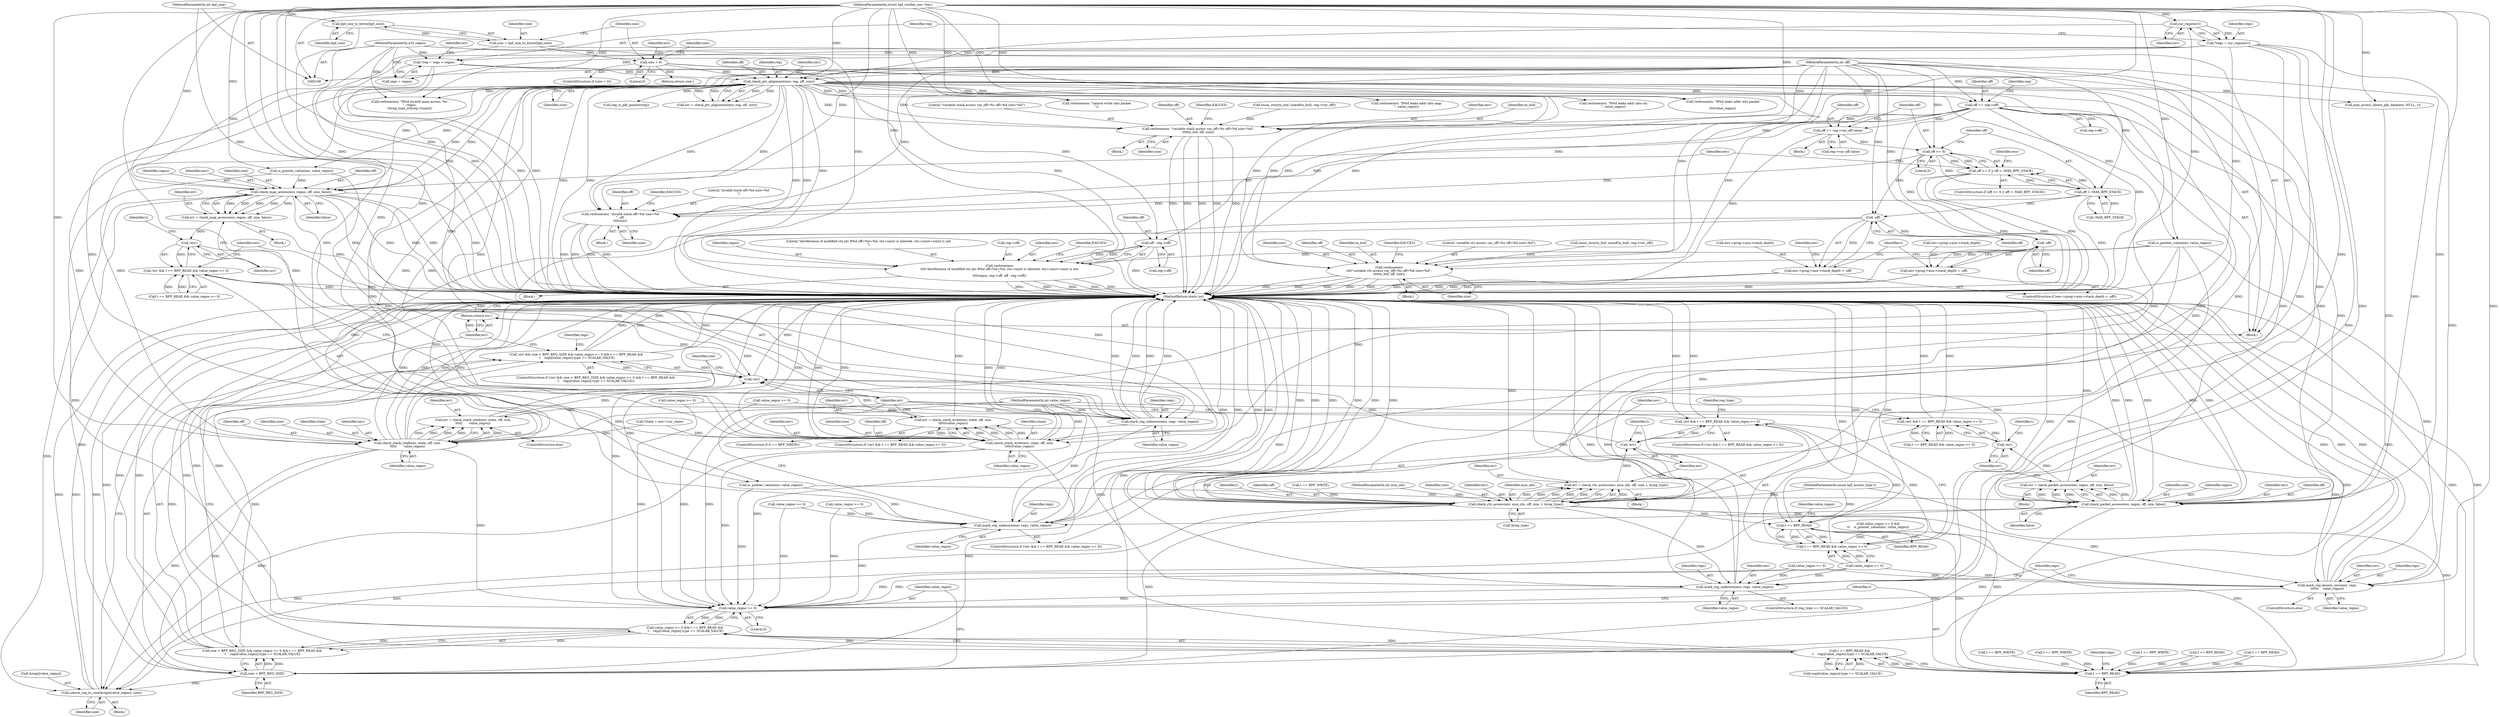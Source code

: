 digraph "0_linux_0c17d1d2c61936401f4702e1846e2c19b200f958_1@pointer" {
"1000158" [label="(Call,off += reg->off)"];
"1000149" [label="(Call,check_ptr_alignment(env, reg, off, size))"];
"1000124" [label="(Call,cur_regs(env))"];
"1000107" [label="(MethodParameterIn,struct bpf_verifier_env *env)"];
"1000127" [label="(Call,*reg = regs + regno)"];
"1000122" [label="(Call,*regs = cur_regs(env))"];
"1000109" [label="(MethodParameterIn,u32 regno)"];
"1000110" [label="(MethodParameterIn,int off)"];
"1000142" [label="(Call,size < 0)"];
"1000137" [label="(Call,size = bpf_size_to_bytes(bpf_size))"];
"1000139" [label="(Call,bpf_size_to_bytes(bpf_size))"];
"1000111" [label="(MethodParameterIn,int bpf_size)"];
"1000192" [label="(Call,check_map_access(env, regno, off, size, false))"];
"1000190" [label="(Call,err = check_map_access(env, regno, off, size, false))"];
"1000200" [label="(Call,!err)"];
"1000199" [label="(Call,!err && t == BPF_READ && value_regno >= 0)"];
"1000538" [label="(Call,!err)"];
"1000537" [label="(Call,!err && size < BPF_REG_SIZE && value_regno >= 0 && t == BPF_READ &&\n \t    regs[value_regno].type == SCALAR_VALUE)"];
"1000566" [label="(Return,return err;)"];
"1000209" [label="(Call,mark_reg_unknown(env, regs, value_regno))"];
"1000545" [label="(Call,value_regno >= 0)"];
"1000544" [label="(Call,value_regno >= 0 && t == BPF_READ &&\n \t    regs[value_regno].type == SCALAR_VALUE)"];
"1000540" [label="(Call,size < BPF_REG_SIZE && value_regno >= 0 && t == BPF_READ &&\n \t    regs[value_regno].type == SCALAR_VALUE)"];
"1000541" [label="(Call,size < BPF_REG_SIZE)"];
"1000560" [label="(Call,coerce_reg_to_size(&regs[value_regno], size))"];
"1000257" [label="(Call,off - reg->off)"];
"1000250" [label="(Call,verbose(env,\n\t\t\t\t\"dereference of modified ctx ptr R%d off=%d+%d, ctx+const is allowed, ctx+const+const is not\n\",\n\t\t\t\tregno, reg->off, off - reg->off))"];
"1000286" [label="(Call,verbose(env,\n\t\t\t\t\"variable ctx access var_off=%s off=%d size=%d\",\n\t\t\t\ttn_buf, off, size))"];
"1000297" [label="(Call,check_ctx_access(env, insn_idx, off, size, t, &reg_type))"];
"1000295" [label="(Call,err = check_ctx_access(env, insn_idx, off, size, t, &reg_type))"];
"1000307" [label="(Call,!err)"];
"1000306" [label="(Call,!err && t == BPF_READ && value_regno >= 0)"];
"1000310" [label="(Call,t == BPF_READ)"];
"1000309" [label="(Call,t == BPF_READ && value_regno >= 0)"];
"1000549" [label="(Call,t == BPF_READ)"];
"1000548" [label="(Call,t == BPF_READ &&\n \t    regs[value_regno].type == SCALAR_VALUE)"];
"1000321" [label="(Call,mark_reg_unknown(env, regs, value_regno))"];
"1000326" [label="(Call,mark_reg_known_zero(env, regs,\n\t\t\t\t\t\t    value_regno))"];
"1000381" [label="(Call,verbose(env, \"variable stack access var_off=%s off=%d size=%d\",\n\t\t\t\ttn_buf, off, size))"];
"1000390" [label="(Call,off += reg->var_off.value)"];
"1000399" [label="(Call,off >= 0)"];
"1000398" [label="(Call,off >= 0 || off < -MAX_BPF_STACK)"];
"1000402" [label="(Call,off < -MAX_BPF_STACK)"];
"1000407" [label="(Call,verbose(env, \"invalid stack off=%d size=%d\n\", off,\n\t\t\t\tsize))"];
"1000424" [label="(Call,-off)"];
"1000416" [label="(Call,env->prog->aux->stack_depth < -off)"];
"1000434" [label="(Call,-off)"];
"1000426" [label="(Call,env->prog->aux->stack_depth = -off)"];
"1000442" [label="(Call,check_stack_write(env, state, off, size,\n\t\t\t\t\t\tvalue_regno))"];
"1000440" [label="(Call,err = check_stack_write(env, state, off, size,\n\t\t\t\t\t\tvalue_regno))"];
"1000451" [label="(Call,check_stack_read(env, state, off, size,\n\t\t\t\t\t       value_regno))"];
"1000449" [label="(Call,err = check_stack_read(env, state, off, size,\n\t\t\t\t\t       value_regno))"];
"1000501" [label="(Call,check_packet_access(env, regno, off, size, false))"];
"1000499" [label="(Call,err = check_packet_access(env, regno, off, size, false))"];
"1000509" [label="(Call,!err)"];
"1000508" [label="(Call,!err && t == BPF_READ && value_regno >= 0)"];
"1000518" [label="(Call,mark_reg_unknown(env, regs, value_regno))"];
"1000538" [label="(Call,!err)"];
"1000321" [label="(Call,mark_reg_unknown(env, regs, value_regno))"];
"1000473" [label="(Call,verbose(env, \"cannot write into packet\n\"))"];
"1000549" [label="(Call,t == BPF_READ)"];
"1000410" [label="(Identifier,off)"];
"1000312" [label="(Identifier,BPF_READ)"];
"1000461" [label="(Block,)"];
"1000116" [label="(Call,*state = env->cur_state)"];
"1000192" [label="(Call,check_map_access(env, regno, off, size, false))"];
"1000303" [label="(Call,&reg_type)"];
"1000544" [label="(Call,value_regno >= 0 && t == BPF_READ &&\n \t    regs[value_regno].type == SCALAR_VALUE)"];
"1000183" [label="(Call,verbose(env, \"R%d leaks addr into map\n\", value_regno))"];
"1000381" [label="(Call,verbose(env, \"variable stack access var_off=%s off=%d size=%d\",\n\t\t\t\ttn_buf, off, size))"];
"1000425" [label="(Identifier,off)"];
"1000454" [label="(Identifier,off)"];
"1000199" [label="(Call,!err && t == BPF_READ && value_regno >= 0)"];
"1000291" [label="(Identifier,size)"];
"1000310" [label="(Call,t == BPF_READ)"];
"1000125" [label="(Identifier,env)"];
"1000109" [label="(MethodParameterIn,u32 regno)"];
"1000194" [label="(Identifier,regno)"];
"1000561" [label="(Call,&regs[value_regno])"];
"1000481" [label="(Call,t == BPF_WRITE)"];
"1000443" [label="(Identifier,env)"];
"1000446" [label="(Identifier,size)"];
"1000445" [label="(Identifier,off)"];
"1000519" [label="(Identifier,env)"];
"1000426" [label="(Call,env->prog->aux->stack_depth = -off)"];
"1000257" [label="(Call,off - reg->off)"];
"1000302" [label="(Identifier,t)"];
"1000327" [label="(Identifier,env)"];
"1000537" [label="(Call,!err && size < BPF_REG_SIZE && value_regno >= 0 && t == BPF_READ &&\n \t    regs[value_regno].type == SCALAR_VALUE)"];
"1000110" [label="(MethodParameterIn,int off)"];
"1000231" [label="(Call,value_regno >= 0)"];
"1000506" [label="(Identifier,false)"];
"1000542" [label="(Identifier,size)"];
"1000300" [label="(Identifier,off)"];
"1000520" [label="(Identifier,regs)"];
"1000309" [label="(Call,t == BPF_READ && value_regno >= 0)"];
"1000166" [label="(Identifier,reg)"];
"1000202" [label="(Call,t == BPF_READ && value_regno >= 0)"];
"1000440" [label="(Call,err = check_stack_write(env, state, off, size,\n\t\t\t\t\t\tvalue_regno))"];
"1000140" [label="(Identifier,bpf_size)"];
"1000128" [label="(Identifier,reg)"];
"1000328" [label="(Identifier,regs)"];
"1000513" [label="(Identifier,t)"];
"1000227" [label="(Call,t == BPF_WRITE)"];
"1000539" [label="(Identifier,err)"];
"1000287" [label="(Identifier,env)"];
"1000560" [label="(Call,coerce_reg_to_size(&regs[value_regno], size))"];
"1000290" [label="(Identifier,off)"];
"1000311" [label="(Identifier,t)"];
"1000172" [label="(Call,t == BPF_WRITE)"];
"1000211" [label="(Identifier,regs)"];
"1000435" [label="(Identifier,off)"];
"1000407" [label="(Call,verbose(env, \"invalid stack off=%d size=%d\n\", off,\n\t\t\t\tsize))"];
"1000143" [label="(Identifier,size)"];
"1000230" [label="(Call,value_regno >= 0 &&\n\t\t    is_pointer_value(env, value_regno))"];
"1000250" [label="(Call,verbose(env,\n\t\t\t\t\"dereference of modified ctx ptr R%d off=%d+%d, ctx+const is allowed, ctx+const+const is not\n\",\n\t\t\t\tregno, reg->off, off - reg->off))"];
"1000406" [label="(Block,)"];
"1000565" [label="(Identifier,size)"];
"1000391" [label="(Identifier,off)"];
"1000521" [label="(Identifier,value_regno)"];
"1000568" [label="(MethodReturn,static int)"];
"1000559" [label="(Block,)"];
"1000314" [label="(Identifier,value_regno)"];
"1000374" [label="(Call,tnum_strn(tn_buf, sizeof(tn_buf), reg->var_off))"];
"1000563" [label="(Identifier,regs)"];
"1000547" [label="(Literal,0)"];
"1000372" [label="(Block,)"];
"1000390" [label="(Call,off += reg->var_off.value)"];
"1000258" [label="(Identifier,off)"];
"1000488" [label="(Call,is_pointer_value(env, value_regno))"];
"1000500" [label="(Identifier,err)"];
"1000448" [label="(ControlStructure,else)"];
"1000127" [label="(Call,*reg = regs + regno)"];
"1000323" [label="(Identifier,regs)"];
"1000415" [label="(ControlStructure,if (env->prog->aux->stack_depth < -off))"];
"1000151" [label="(Identifier,reg)"];
"1000404" [label="(Call,-MAX_BPF_STACK)"];
"1000333" [label="(Identifier,regs)"];
"1000459" [label="(Call,reg_is_pkt_pointer(reg))"];
"1000286" [label="(Call,verbose(env,\n\t\t\t\t\"variable ctx access var_off=%s off=%d size=%d\",\n\t\t\t\ttn_buf, off, size))"];
"1000200" [label="(Call,!err)"];
"1000382" [label="(Identifier,env)"];
"1000566" [label="(Return,return err;)"];
"1000450" [label="(Identifier,err)"];
"1000113" [label="(MethodParameterIn,int value_regno)"];
"1000508" [label="(Call,!err && t == BPF_READ && value_regno >= 0)"];
"1000324" [label="(Identifier,value_regno)"];
"1000289" [label="(Identifier,tn_buf)"];
"1000384" [label="(Identifier,tn_buf)"];
"1000397" [label="(ControlStructure,if (off >= 0 || off < -MAX_BPF_STACK))"];
"1000322" [label="(Identifier,env)"];
"1000249" [label="(Block,)"];
"1000137" [label="(Call,size = bpf_size_to_bytes(bpf_size))"];
"1000555" [label="(Identifier,regs)"];
"1000111" [label="(MethodParameterIn,int bpf_size)"];
"1000135" [label="(Identifier,err)"];
"1000204" [label="(Identifier,t)"];
"1000108" [label="(MethodParameterIn,int insn_idx)"];
"1000294" [label="(Identifier,EACCES)"];
"1000277" [label="(Block,)"];
"1000308" [label="(Identifier,err)"];
"1000504" [label="(Identifier,off)"];
"1000545" [label="(Call,value_regno >= 0)"];
"1000417" [label="(Call,env->prog->aux->stack_depth)"];
"1000455" [label="(Identifier,size)"];
"1000288" [label="(Literal,\"variable ctx access var_off=%s off=%d size=%d\")"];
"1000453" [label="(Identifier,state)"];
"1000437" [label="(Call,t == BPF_WRITE)"];
"1000147" [label="(Call,err = check_ptr_alignment(env, reg, off, size))"];
"1000548" [label="(Call,t == BPF_READ &&\n \t    regs[value_regno].type == SCALAR_VALUE)"];
"1000543" [label="(Identifier,BPF_REG_SIZE)"];
"1000317" [label="(ControlStructure,if (reg_type == SCALAR_VALUE))"];
"1000149" [label="(Call,check_ptr_alignment(env, reg, off, size))"];
"1000399" [label="(Call,off >= 0)"];
"1000515" [label="(Call,value_regno >= 0)"];
"1000546" [label="(Identifier,value_regno)"];
"1000402" [label="(Call,off < -MAX_BPF_STACK)"];
"1000306" [label="(Call,!err && t == BPF_READ && value_regno >= 0)"];
"1000238" [label="(Call,verbose(env, \"R%d leaks addr into ctx\n\", value_regno))"];
"1000401" [label="(Literal,0)"];
"1000430" [label="(Identifier,env)"];
"1000452" [label="(Identifier,env)"];
"1000411" [label="(Identifier,size)"];
"1000444" [label="(Identifier,state)"];
"1000190" [label="(Call,err = check_map_access(env, regno, off, size, false))"];
"1000468" [label="(Call,may_access_direct_pkt_data(env, NULL, t))"];
"1000254" [label="(Call,reg->off)"];
"1000112" [label="(MethodParameterIn,enum bpf_access_type t)"];
"1000301" [label="(Identifier,size)"];
"1000550" [label="(Identifier,t)"];
"1000398" [label="(Call,off >= 0 || off < -MAX_BPF_STACK)"];
"1000499" [label="(Call,err = check_packet_access(env, regno, off, size, false))"];
"1000510" [label="(Identifier,err)"];
"1000400" [label="(Identifier,off)"];
"1000158" [label="(Call,off += reg->off)"];
"1000144" [label="(Literal,0)"];
"1000129" [label="(Call,regs + regno)"];
"1000449" [label="(Call,err = check_stack_read(env, state, off, size,\n\t\t\t\t\t       value_regno))"];
"1000114" [label="(Block,)"];
"1000492" [label="(Call,verbose(env, \"R%d leaks addr into packet\n\",\n\t\t\t\tvalue_regno))"];
"1000193" [label="(Identifier,env)"];
"1000540" [label="(Call,size < BPF_REG_SIZE && value_regno >= 0 && t == BPF_READ &&\n \t    regs[value_regno].type == SCALAR_VALUE)"];
"1000416" [label="(Call,env->prog->aux->stack_depth < -off)"];
"1000124" [label="(Call,cur_regs(env))"];
"1000138" [label="(Identifier,size)"];
"1000552" [label="(Call,regs[value_regno].type == SCALAR_VALUE)"];
"1000142" [label="(Call,size < 0)"];
"1000295" [label="(Call,err = check_ctx_access(env, insn_idx, off, size, t, &reg_type))"];
"1000329" [label="(Identifier,value_regno)"];
"1000169" [label="(Block,)"];
"1000251" [label="(Identifier,env)"];
"1000298" [label="(Identifier,env)"];
"1000451" [label="(Call,check_stack_read(env, state, off, size,\n\t\t\t\t\t       value_regno))"];
"1000485" [label="(Call,value_regno >= 0)"];
"1000206" [label="(Call,value_regno >= 0)"];
"1000447" [label="(Identifier,value_regno)"];
"1000408" [label="(Identifier,env)"];
"1000176" [label="(Call,value_regno >= 0)"];
"1000299" [label="(Identifier,insn_idx)"];
"1000511" [label="(Call,t == BPF_READ && value_regno >= 0)"];
"1000210" [label="(Identifier,env)"];
"1000203" [label="(Call,t == BPF_READ)"];
"1000264" [label="(Identifier,EACCES)"];
"1000507" [label="(ControlStructure,if (!err && t == BPF_READ && value_regno >= 0))"];
"1000150" [label="(Identifier,env)"];
"1000122" [label="(Call,*regs = cur_regs(env))"];
"1000139" [label="(Call,bpf_size_to_bytes(bpf_size))"];
"1000541" [label="(Call,size < BPF_REG_SIZE)"];
"1000253" [label="(Identifier,regno)"];
"1000305" [label="(ControlStructure,if (!err && t == BPF_READ && value_regno >= 0))"];
"1000551" [label="(Identifier,BPF_READ)"];
"1000365" [label="(Block,)"];
"1000201" [label="(Identifier,err)"];
"1000319" [label="(Identifier,reg_type)"];
"1000145" [label="(Return,return size;)"];
"1000296" [label="(Identifier,err)"];
"1000307" [label="(Call,!err)"];
"1000509" [label="(Call,!err)"];
"1000220" [label="(Block,)"];
"1000518" [label="(Call,mark_reg_unknown(env, regs, value_regno))"];
"1000153" [label="(Identifier,size)"];
"1000197" [label="(Identifier,false)"];
"1000313" [label="(Call,value_regno >= 0)"];
"1000383" [label="(Literal,\"variable stack access var_off=%s off=%d size=%d\")"];
"1000209" [label="(Call,mark_reg_unknown(env, regs, value_regno))"];
"1000505" [label="(Identifier,size)"];
"1000442" [label="(Call,check_stack_write(env, state, off, size,\n\t\t\t\t\t\tvalue_regno))"];
"1000234" [label="(Call,is_pointer_value(env, value_regno))"];
"1000123" [label="(Identifier,regs)"];
"1000414" [label="(Identifier,EACCES)"];
"1000107" [label="(MethodParameterIn,struct bpf_verifier_env *env)"];
"1000326" [label="(Call,mark_reg_known_zero(env, regs,\n\t\t\t\t\t\t    value_regno))"];
"1000512" [label="(Call,t == BPF_READ)"];
"1000438" [label="(Identifier,t)"];
"1000441" [label="(Identifier,err)"];
"1000501" [label="(Call,check_packet_access(env, regno, off, size, false))"];
"1000385" [label="(Identifier,off)"];
"1000252" [label="(Literal,\"dereference of modified ctx ptr R%d off=%d+%d, ctx+const is allowed, ctx+const+const is not\n\")"];
"1000212" [label="(Identifier,value_regno)"];
"1000148" [label="(Identifier,err)"];
"1000159" [label="(Identifier,off)"];
"1000427" [label="(Call,env->prog->aux->stack_depth)"];
"1000524" [label="(Call,verbose(env, \"R%d invalid mem access '%s'\n\", regno,\n\t\t\treg_type_str[reg->type]))"];
"1000403" [label="(Identifier,off)"];
"1000420" [label="(Identifier,env)"];
"1000456" [label="(Identifier,value_regno)"];
"1000503" [label="(Identifier,regno)"];
"1000152" [label="(Identifier,off)"];
"1000196" [label="(Identifier,size)"];
"1000536" [label="(ControlStructure,if (!err && size < BPF_REG_SIZE && value_regno >= 0 && t == BPF_READ &&\n \t    regs[value_regno].type == SCALAR_VALUE))"];
"1000409" [label="(Literal,\"invalid stack off=%d size=%d\n\")"];
"1000502" [label="(Identifier,env)"];
"1000195" [label="(Identifier,off)"];
"1000141" [label="(ControlStructure,if (size < 0))"];
"1000259" [label="(Call,reg->off)"];
"1000386" [label="(Identifier,size)"];
"1000325" [label="(ControlStructure,else)"];
"1000198" [label="(ControlStructure,if (!err && t == BPF_READ && value_regno >= 0))"];
"1000279" [label="(Call,tnum_strn(tn_buf, sizeof(tn_buf), reg->var_off))"];
"1000392" [label="(Call,reg->var_off.value)"];
"1000297" [label="(Call,check_ctx_access(env, insn_idx, off, size, t, &reg_type))"];
"1000179" [label="(Call,is_pointer_value(env, value_regno))"];
"1000191" [label="(Identifier,err)"];
"1000436" [label="(ControlStructure,if (t == BPF_WRITE))"];
"1000424" [label="(Call,-off)"];
"1000160" [label="(Call,reg->off)"];
"1000146" [label="(Identifier,size)"];
"1000434" [label="(Call,-off)"];
"1000389" [label="(Identifier,EACCES)"];
"1000567" [label="(Identifier,err)"];
"1000158" -> "1000114"  [label="AST: "];
"1000158" -> "1000160"  [label="CFG: "];
"1000159" -> "1000158"  [label="AST: "];
"1000160" -> "1000158"  [label="AST: "];
"1000166" -> "1000158"  [label="CFG: "];
"1000158" -> "1000568"  [label="DDG: "];
"1000158" -> "1000568"  [label="DDG: "];
"1000149" -> "1000158"  [label="DDG: "];
"1000110" -> "1000158"  [label="DDG: "];
"1000158" -> "1000192"  [label="DDG: "];
"1000158" -> "1000257"  [label="DDG: "];
"1000158" -> "1000286"  [label="DDG: "];
"1000158" -> "1000297"  [label="DDG: "];
"1000158" -> "1000381"  [label="DDG: "];
"1000158" -> "1000390"  [label="DDG: "];
"1000158" -> "1000501"  [label="DDG: "];
"1000149" -> "1000147"  [label="AST: "];
"1000149" -> "1000153"  [label="CFG: "];
"1000150" -> "1000149"  [label="AST: "];
"1000151" -> "1000149"  [label="AST: "];
"1000152" -> "1000149"  [label="AST: "];
"1000153" -> "1000149"  [label="AST: "];
"1000147" -> "1000149"  [label="CFG: "];
"1000149" -> "1000568"  [label="DDG: "];
"1000149" -> "1000568"  [label="DDG: "];
"1000149" -> "1000568"  [label="DDG: "];
"1000149" -> "1000568"  [label="DDG: "];
"1000149" -> "1000147"  [label="DDG: "];
"1000149" -> "1000147"  [label="DDG: "];
"1000149" -> "1000147"  [label="DDG: "];
"1000149" -> "1000147"  [label="DDG: "];
"1000124" -> "1000149"  [label="DDG: "];
"1000107" -> "1000149"  [label="DDG: "];
"1000127" -> "1000149"  [label="DDG: "];
"1000110" -> "1000149"  [label="DDG: "];
"1000142" -> "1000149"  [label="DDG: "];
"1000149" -> "1000179"  [label="DDG: "];
"1000149" -> "1000183"  [label="DDG: "];
"1000149" -> "1000192"  [label="DDG: "];
"1000149" -> "1000192"  [label="DDG: "];
"1000149" -> "1000234"  [label="DDG: "];
"1000149" -> "1000238"  [label="DDG: "];
"1000149" -> "1000250"  [label="DDG: "];
"1000149" -> "1000286"  [label="DDG: "];
"1000149" -> "1000286"  [label="DDG: "];
"1000149" -> "1000297"  [label="DDG: "];
"1000149" -> "1000297"  [label="DDG: "];
"1000149" -> "1000381"  [label="DDG: "];
"1000149" -> "1000381"  [label="DDG: "];
"1000149" -> "1000407"  [label="DDG: "];
"1000149" -> "1000407"  [label="DDG: "];
"1000149" -> "1000442"  [label="DDG: "];
"1000149" -> "1000442"  [label="DDG: "];
"1000149" -> "1000451"  [label="DDG: "];
"1000149" -> "1000451"  [label="DDG: "];
"1000149" -> "1000459"  [label="DDG: "];
"1000149" -> "1000468"  [label="DDG: "];
"1000149" -> "1000473"  [label="DDG: "];
"1000149" -> "1000488"  [label="DDG: "];
"1000149" -> "1000492"  [label="DDG: "];
"1000149" -> "1000501"  [label="DDG: "];
"1000149" -> "1000501"  [label="DDG: "];
"1000149" -> "1000524"  [label="DDG: "];
"1000124" -> "1000122"  [label="AST: "];
"1000124" -> "1000125"  [label="CFG: "];
"1000125" -> "1000124"  [label="AST: "];
"1000122" -> "1000124"  [label="CFG: "];
"1000124" -> "1000568"  [label="DDG: "];
"1000124" -> "1000122"  [label="DDG: "];
"1000107" -> "1000124"  [label="DDG: "];
"1000107" -> "1000106"  [label="AST: "];
"1000107" -> "1000568"  [label="DDG: "];
"1000107" -> "1000179"  [label="DDG: "];
"1000107" -> "1000183"  [label="DDG: "];
"1000107" -> "1000192"  [label="DDG: "];
"1000107" -> "1000209"  [label="DDG: "];
"1000107" -> "1000234"  [label="DDG: "];
"1000107" -> "1000238"  [label="DDG: "];
"1000107" -> "1000250"  [label="DDG: "];
"1000107" -> "1000286"  [label="DDG: "];
"1000107" -> "1000297"  [label="DDG: "];
"1000107" -> "1000321"  [label="DDG: "];
"1000107" -> "1000326"  [label="DDG: "];
"1000107" -> "1000381"  [label="DDG: "];
"1000107" -> "1000407"  [label="DDG: "];
"1000107" -> "1000442"  [label="DDG: "];
"1000107" -> "1000451"  [label="DDG: "];
"1000107" -> "1000468"  [label="DDG: "];
"1000107" -> "1000473"  [label="DDG: "];
"1000107" -> "1000488"  [label="DDG: "];
"1000107" -> "1000492"  [label="DDG: "];
"1000107" -> "1000501"  [label="DDG: "];
"1000107" -> "1000518"  [label="DDG: "];
"1000107" -> "1000524"  [label="DDG: "];
"1000127" -> "1000114"  [label="AST: "];
"1000127" -> "1000129"  [label="CFG: "];
"1000128" -> "1000127"  [label="AST: "];
"1000129" -> "1000127"  [label="AST: "];
"1000135" -> "1000127"  [label="CFG: "];
"1000127" -> "1000568"  [label="DDG: "];
"1000127" -> "1000568"  [label="DDG: "];
"1000122" -> "1000127"  [label="DDG: "];
"1000109" -> "1000127"  [label="DDG: "];
"1000122" -> "1000114"  [label="AST: "];
"1000123" -> "1000122"  [label="AST: "];
"1000128" -> "1000122"  [label="CFG: "];
"1000122" -> "1000568"  [label="DDG: "];
"1000122" -> "1000129"  [label="DDG: "];
"1000122" -> "1000209"  [label="DDG: "];
"1000122" -> "1000321"  [label="DDG: "];
"1000122" -> "1000326"  [label="DDG: "];
"1000122" -> "1000518"  [label="DDG: "];
"1000109" -> "1000106"  [label="AST: "];
"1000109" -> "1000568"  [label="DDG: "];
"1000109" -> "1000129"  [label="DDG: "];
"1000109" -> "1000192"  [label="DDG: "];
"1000109" -> "1000250"  [label="DDG: "];
"1000109" -> "1000501"  [label="DDG: "];
"1000109" -> "1000524"  [label="DDG: "];
"1000110" -> "1000106"  [label="AST: "];
"1000110" -> "1000568"  [label="DDG: "];
"1000110" -> "1000192"  [label="DDG: "];
"1000110" -> "1000257"  [label="DDG: "];
"1000110" -> "1000286"  [label="DDG: "];
"1000110" -> "1000297"  [label="DDG: "];
"1000110" -> "1000381"  [label="DDG: "];
"1000110" -> "1000390"  [label="DDG: "];
"1000110" -> "1000399"  [label="DDG: "];
"1000110" -> "1000402"  [label="DDG: "];
"1000110" -> "1000407"  [label="DDG: "];
"1000110" -> "1000424"  [label="DDG: "];
"1000110" -> "1000434"  [label="DDG: "];
"1000110" -> "1000442"  [label="DDG: "];
"1000110" -> "1000451"  [label="DDG: "];
"1000110" -> "1000501"  [label="DDG: "];
"1000142" -> "1000141"  [label="AST: "];
"1000142" -> "1000144"  [label="CFG: "];
"1000143" -> "1000142"  [label="AST: "];
"1000144" -> "1000142"  [label="AST: "];
"1000146" -> "1000142"  [label="CFG: "];
"1000148" -> "1000142"  [label="CFG: "];
"1000142" -> "1000568"  [label="DDG: "];
"1000142" -> "1000568"  [label="DDG: "];
"1000137" -> "1000142"  [label="DDG: "];
"1000142" -> "1000145"  [label="DDG: "];
"1000137" -> "1000114"  [label="AST: "];
"1000137" -> "1000139"  [label="CFG: "];
"1000138" -> "1000137"  [label="AST: "];
"1000139" -> "1000137"  [label="AST: "];
"1000143" -> "1000137"  [label="CFG: "];
"1000137" -> "1000568"  [label="DDG: "];
"1000139" -> "1000137"  [label="DDG: "];
"1000139" -> "1000140"  [label="CFG: "];
"1000140" -> "1000139"  [label="AST: "];
"1000139" -> "1000568"  [label="DDG: "];
"1000111" -> "1000139"  [label="DDG: "];
"1000111" -> "1000106"  [label="AST: "];
"1000111" -> "1000568"  [label="DDG: "];
"1000192" -> "1000190"  [label="AST: "];
"1000192" -> "1000197"  [label="CFG: "];
"1000193" -> "1000192"  [label="AST: "];
"1000194" -> "1000192"  [label="AST: "];
"1000195" -> "1000192"  [label="AST: "];
"1000196" -> "1000192"  [label="AST: "];
"1000197" -> "1000192"  [label="AST: "];
"1000190" -> "1000192"  [label="CFG: "];
"1000192" -> "1000568"  [label="DDG: "];
"1000192" -> "1000568"  [label="DDG: "];
"1000192" -> "1000568"  [label="DDG: "];
"1000192" -> "1000568"  [label="DDG: "];
"1000192" -> "1000568"  [label="DDG: "];
"1000192" -> "1000190"  [label="DDG: "];
"1000192" -> "1000190"  [label="DDG: "];
"1000192" -> "1000190"  [label="DDG: "];
"1000192" -> "1000190"  [label="DDG: "];
"1000192" -> "1000190"  [label="DDG: "];
"1000179" -> "1000192"  [label="DDG: "];
"1000192" -> "1000209"  [label="DDG: "];
"1000192" -> "1000541"  [label="DDG: "];
"1000192" -> "1000560"  [label="DDG: "];
"1000190" -> "1000169"  [label="AST: "];
"1000191" -> "1000190"  [label="AST: "];
"1000201" -> "1000190"  [label="CFG: "];
"1000190" -> "1000568"  [label="DDG: "];
"1000190" -> "1000200"  [label="DDG: "];
"1000200" -> "1000199"  [label="AST: "];
"1000200" -> "1000201"  [label="CFG: "];
"1000201" -> "1000200"  [label="AST: "];
"1000204" -> "1000200"  [label="CFG: "];
"1000199" -> "1000200"  [label="CFG: "];
"1000200" -> "1000199"  [label="DDG: "];
"1000200" -> "1000538"  [label="DDG: "];
"1000199" -> "1000198"  [label="AST: "];
"1000199" -> "1000202"  [label="CFG: "];
"1000202" -> "1000199"  [label="AST: "];
"1000210" -> "1000199"  [label="CFG: "];
"1000539" -> "1000199"  [label="CFG: "];
"1000199" -> "1000568"  [label="DDG: "];
"1000199" -> "1000568"  [label="DDG: "];
"1000202" -> "1000199"  [label="DDG: "];
"1000202" -> "1000199"  [label="DDG: "];
"1000538" -> "1000537"  [label="AST: "];
"1000538" -> "1000539"  [label="CFG: "];
"1000539" -> "1000538"  [label="AST: "];
"1000542" -> "1000538"  [label="CFG: "];
"1000537" -> "1000538"  [label="CFG: "];
"1000538" -> "1000568"  [label="DDG: "];
"1000538" -> "1000537"  [label="DDG: "];
"1000449" -> "1000538"  [label="DDG: "];
"1000440" -> "1000538"  [label="DDG: "];
"1000509" -> "1000538"  [label="DDG: "];
"1000307" -> "1000538"  [label="DDG: "];
"1000538" -> "1000566"  [label="DDG: "];
"1000537" -> "1000536"  [label="AST: "];
"1000537" -> "1000540"  [label="CFG: "];
"1000540" -> "1000537"  [label="AST: "];
"1000563" -> "1000537"  [label="CFG: "];
"1000567" -> "1000537"  [label="CFG: "];
"1000537" -> "1000568"  [label="DDG: "];
"1000537" -> "1000568"  [label="DDG: "];
"1000537" -> "1000568"  [label="DDG: "];
"1000540" -> "1000537"  [label="DDG: "];
"1000540" -> "1000537"  [label="DDG: "];
"1000566" -> "1000114"  [label="AST: "];
"1000566" -> "1000567"  [label="CFG: "];
"1000567" -> "1000566"  [label="AST: "];
"1000568" -> "1000566"  [label="CFG: "];
"1000566" -> "1000568"  [label="DDG: "];
"1000567" -> "1000566"  [label="DDG: "];
"1000209" -> "1000198"  [label="AST: "];
"1000209" -> "1000212"  [label="CFG: "];
"1000210" -> "1000209"  [label="AST: "];
"1000211" -> "1000209"  [label="AST: "];
"1000212" -> "1000209"  [label="AST: "];
"1000539" -> "1000209"  [label="CFG: "];
"1000209" -> "1000568"  [label="DDG: "];
"1000209" -> "1000568"  [label="DDG: "];
"1000209" -> "1000568"  [label="DDG: "];
"1000209" -> "1000568"  [label="DDG: "];
"1000179" -> "1000209"  [label="DDG: "];
"1000206" -> "1000209"  [label="DDG: "];
"1000176" -> "1000209"  [label="DDG: "];
"1000113" -> "1000209"  [label="DDG: "];
"1000209" -> "1000545"  [label="DDG: "];
"1000545" -> "1000544"  [label="AST: "];
"1000545" -> "1000547"  [label="CFG: "];
"1000546" -> "1000545"  [label="AST: "];
"1000547" -> "1000545"  [label="AST: "];
"1000550" -> "1000545"  [label="CFG: "];
"1000544" -> "1000545"  [label="CFG: "];
"1000545" -> "1000568"  [label="DDG: "];
"1000545" -> "1000544"  [label="DDG: "];
"1000545" -> "1000544"  [label="DDG: "];
"1000485" -> "1000545"  [label="DDG: "];
"1000234" -> "1000545"  [label="DDG: "];
"1000179" -> "1000545"  [label="DDG: "];
"1000518" -> "1000545"  [label="DDG: "];
"1000176" -> "1000545"  [label="DDG: "];
"1000313" -> "1000545"  [label="DDG: "];
"1000451" -> "1000545"  [label="DDG: "];
"1000442" -> "1000545"  [label="DDG: "];
"1000515" -> "1000545"  [label="DDG: "];
"1000206" -> "1000545"  [label="DDG: "];
"1000326" -> "1000545"  [label="DDG: "];
"1000321" -> "1000545"  [label="DDG: "];
"1000231" -> "1000545"  [label="DDG: "];
"1000488" -> "1000545"  [label="DDG: "];
"1000113" -> "1000545"  [label="DDG: "];
"1000544" -> "1000540"  [label="AST: "];
"1000544" -> "1000548"  [label="CFG: "];
"1000548" -> "1000544"  [label="AST: "];
"1000540" -> "1000544"  [label="CFG: "];
"1000544" -> "1000568"  [label="DDG: "];
"1000544" -> "1000568"  [label="DDG: "];
"1000544" -> "1000540"  [label="DDG: "];
"1000544" -> "1000540"  [label="DDG: "];
"1000548" -> "1000544"  [label="DDG: "];
"1000548" -> "1000544"  [label="DDG: "];
"1000540" -> "1000541"  [label="CFG: "];
"1000541" -> "1000540"  [label="AST: "];
"1000540" -> "1000568"  [label="DDG: "];
"1000540" -> "1000568"  [label="DDG: "];
"1000541" -> "1000540"  [label="DDG: "];
"1000541" -> "1000540"  [label="DDG: "];
"1000541" -> "1000543"  [label="CFG: "];
"1000542" -> "1000541"  [label="AST: "];
"1000543" -> "1000541"  [label="AST: "];
"1000546" -> "1000541"  [label="CFG: "];
"1000541" -> "1000568"  [label="DDG: "];
"1000541" -> "1000568"  [label="DDG: "];
"1000451" -> "1000541"  [label="DDG: "];
"1000297" -> "1000541"  [label="DDG: "];
"1000442" -> "1000541"  [label="DDG: "];
"1000501" -> "1000541"  [label="DDG: "];
"1000541" -> "1000560"  [label="DDG: "];
"1000560" -> "1000559"  [label="AST: "];
"1000560" -> "1000565"  [label="CFG: "];
"1000561" -> "1000560"  [label="AST: "];
"1000565" -> "1000560"  [label="AST: "];
"1000567" -> "1000560"  [label="CFG: "];
"1000560" -> "1000568"  [label="DDG: "];
"1000560" -> "1000568"  [label="DDG: "];
"1000560" -> "1000568"  [label="DDG: "];
"1000451" -> "1000560"  [label="DDG: "];
"1000297" -> "1000560"  [label="DDG: "];
"1000442" -> "1000560"  [label="DDG: "];
"1000501" -> "1000560"  [label="DDG: "];
"1000257" -> "1000250"  [label="AST: "];
"1000257" -> "1000259"  [label="CFG: "];
"1000258" -> "1000257"  [label="AST: "];
"1000259" -> "1000257"  [label="AST: "];
"1000250" -> "1000257"  [label="CFG: "];
"1000257" -> "1000568"  [label="DDG: "];
"1000257" -> "1000250"  [label="DDG: "];
"1000257" -> "1000250"  [label="DDG: "];
"1000250" -> "1000249"  [label="AST: "];
"1000251" -> "1000250"  [label="AST: "];
"1000252" -> "1000250"  [label="AST: "];
"1000253" -> "1000250"  [label="AST: "];
"1000254" -> "1000250"  [label="AST: "];
"1000264" -> "1000250"  [label="CFG: "];
"1000250" -> "1000568"  [label="DDG: "];
"1000250" -> "1000568"  [label="DDG: "];
"1000250" -> "1000568"  [label="DDG: "];
"1000250" -> "1000568"  [label="DDG: "];
"1000250" -> "1000568"  [label="DDG: "];
"1000234" -> "1000250"  [label="DDG: "];
"1000286" -> "1000277"  [label="AST: "];
"1000286" -> "1000291"  [label="CFG: "];
"1000287" -> "1000286"  [label="AST: "];
"1000288" -> "1000286"  [label="AST: "];
"1000289" -> "1000286"  [label="AST: "];
"1000290" -> "1000286"  [label="AST: "];
"1000291" -> "1000286"  [label="AST: "];
"1000294" -> "1000286"  [label="CFG: "];
"1000286" -> "1000568"  [label="DDG: "];
"1000286" -> "1000568"  [label="DDG: "];
"1000286" -> "1000568"  [label="DDG: "];
"1000286" -> "1000568"  [label="DDG: "];
"1000286" -> "1000568"  [label="DDG: "];
"1000234" -> "1000286"  [label="DDG: "];
"1000279" -> "1000286"  [label="DDG: "];
"1000297" -> "1000295"  [label="AST: "];
"1000297" -> "1000303"  [label="CFG: "];
"1000298" -> "1000297"  [label="AST: "];
"1000299" -> "1000297"  [label="AST: "];
"1000300" -> "1000297"  [label="AST: "];
"1000301" -> "1000297"  [label="AST: "];
"1000302" -> "1000297"  [label="AST: "];
"1000303" -> "1000297"  [label="AST: "];
"1000295" -> "1000297"  [label="CFG: "];
"1000297" -> "1000568"  [label="DDG: "];
"1000297" -> "1000568"  [label="DDG: "];
"1000297" -> "1000568"  [label="DDG: "];
"1000297" -> "1000568"  [label="DDG: "];
"1000297" -> "1000568"  [label="DDG: "];
"1000297" -> "1000568"  [label="DDG: "];
"1000297" -> "1000295"  [label="DDG: "];
"1000297" -> "1000295"  [label="DDG: "];
"1000297" -> "1000295"  [label="DDG: "];
"1000297" -> "1000295"  [label="DDG: "];
"1000297" -> "1000295"  [label="DDG: "];
"1000297" -> "1000295"  [label="DDG: "];
"1000234" -> "1000297"  [label="DDG: "];
"1000108" -> "1000297"  [label="DDG: "];
"1000227" -> "1000297"  [label="DDG: "];
"1000112" -> "1000297"  [label="DDG: "];
"1000297" -> "1000310"  [label="DDG: "];
"1000297" -> "1000321"  [label="DDG: "];
"1000297" -> "1000326"  [label="DDG: "];
"1000297" -> "1000549"  [label="DDG: "];
"1000295" -> "1000220"  [label="AST: "];
"1000296" -> "1000295"  [label="AST: "];
"1000308" -> "1000295"  [label="CFG: "];
"1000295" -> "1000568"  [label="DDG: "];
"1000295" -> "1000307"  [label="DDG: "];
"1000307" -> "1000306"  [label="AST: "];
"1000307" -> "1000308"  [label="CFG: "];
"1000308" -> "1000307"  [label="AST: "];
"1000311" -> "1000307"  [label="CFG: "];
"1000306" -> "1000307"  [label="CFG: "];
"1000307" -> "1000306"  [label="DDG: "];
"1000306" -> "1000305"  [label="AST: "];
"1000306" -> "1000309"  [label="CFG: "];
"1000309" -> "1000306"  [label="AST: "];
"1000319" -> "1000306"  [label="CFG: "];
"1000539" -> "1000306"  [label="CFG: "];
"1000306" -> "1000568"  [label="DDG: "];
"1000306" -> "1000568"  [label="DDG: "];
"1000309" -> "1000306"  [label="DDG: "];
"1000309" -> "1000306"  [label="DDG: "];
"1000310" -> "1000309"  [label="AST: "];
"1000310" -> "1000312"  [label="CFG: "];
"1000311" -> "1000310"  [label="AST: "];
"1000312" -> "1000310"  [label="AST: "];
"1000314" -> "1000310"  [label="CFG: "];
"1000309" -> "1000310"  [label="CFG: "];
"1000310" -> "1000568"  [label="DDG: "];
"1000310" -> "1000568"  [label="DDG: "];
"1000310" -> "1000309"  [label="DDG: "];
"1000310" -> "1000309"  [label="DDG: "];
"1000112" -> "1000310"  [label="DDG: "];
"1000310" -> "1000549"  [label="DDG: "];
"1000310" -> "1000549"  [label="DDG: "];
"1000309" -> "1000313"  [label="CFG: "];
"1000313" -> "1000309"  [label="AST: "];
"1000309" -> "1000568"  [label="DDG: "];
"1000309" -> "1000568"  [label="DDG: "];
"1000230" -> "1000309"  [label="DDG: "];
"1000313" -> "1000309"  [label="DDG: "];
"1000313" -> "1000309"  [label="DDG: "];
"1000549" -> "1000548"  [label="AST: "];
"1000549" -> "1000551"  [label="CFG: "];
"1000550" -> "1000549"  [label="AST: "];
"1000551" -> "1000549"  [label="AST: "];
"1000555" -> "1000549"  [label="CFG: "];
"1000548" -> "1000549"  [label="CFG: "];
"1000549" -> "1000568"  [label="DDG: "];
"1000549" -> "1000568"  [label="DDG: "];
"1000549" -> "1000548"  [label="DDG: "];
"1000549" -> "1000548"  [label="DDG: "];
"1000512" -> "1000549"  [label="DDG: "];
"1000512" -> "1000549"  [label="DDG: "];
"1000437" -> "1000549"  [label="DDG: "];
"1000172" -> "1000549"  [label="DDG: "];
"1000481" -> "1000549"  [label="DDG: "];
"1000203" -> "1000549"  [label="DDG: "];
"1000203" -> "1000549"  [label="DDG: "];
"1000112" -> "1000549"  [label="DDG: "];
"1000548" -> "1000552"  [label="CFG: "];
"1000552" -> "1000548"  [label="AST: "];
"1000548" -> "1000568"  [label="DDG: "];
"1000548" -> "1000568"  [label="DDG: "];
"1000552" -> "1000548"  [label="DDG: "];
"1000552" -> "1000548"  [label="DDG: "];
"1000321" -> "1000317"  [label="AST: "];
"1000321" -> "1000324"  [label="CFG: "];
"1000322" -> "1000321"  [label="AST: "];
"1000323" -> "1000321"  [label="AST: "];
"1000324" -> "1000321"  [label="AST: "];
"1000333" -> "1000321"  [label="CFG: "];
"1000321" -> "1000568"  [label="DDG: "];
"1000321" -> "1000568"  [label="DDG: "];
"1000321" -> "1000568"  [label="DDG: "];
"1000321" -> "1000568"  [label="DDG: "];
"1000234" -> "1000321"  [label="DDG: "];
"1000231" -> "1000321"  [label="DDG: "];
"1000313" -> "1000321"  [label="DDG: "];
"1000113" -> "1000321"  [label="DDG: "];
"1000326" -> "1000325"  [label="AST: "];
"1000326" -> "1000329"  [label="CFG: "];
"1000327" -> "1000326"  [label="AST: "];
"1000328" -> "1000326"  [label="AST: "];
"1000329" -> "1000326"  [label="AST: "];
"1000333" -> "1000326"  [label="CFG: "];
"1000326" -> "1000568"  [label="DDG: "];
"1000326" -> "1000568"  [label="DDG: "];
"1000326" -> "1000568"  [label="DDG: "];
"1000326" -> "1000568"  [label="DDG: "];
"1000234" -> "1000326"  [label="DDG: "];
"1000231" -> "1000326"  [label="DDG: "];
"1000313" -> "1000326"  [label="DDG: "];
"1000113" -> "1000326"  [label="DDG: "];
"1000381" -> "1000372"  [label="AST: "];
"1000381" -> "1000386"  [label="CFG: "];
"1000382" -> "1000381"  [label="AST: "];
"1000383" -> "1000381"  [label="AST: "];
"1000384" -> "1000381"  [label="AST: "];
"1000385" -> "1000381"  [label="AST: "];
"1000386" -> "1000381"  [label="AST: "];
"1000389" -> "1000381"  [label="CFG: "];
"1000381" -> "1000568"  [label="DDG: "];
"1000381" -> "1000568"  [label="DDG: "];
"1000381" -> "1000568"  [label="DDG: "];
"1000381" -> "1000568"  [label="DDG: "];
"1000381" -> "1000568"  [label="DDG: "];
"1000374" -> "1000381"  [label="DDG: "];
"1000390" -> "1000365"  [label="AST: "];
"1000390" -> "1000392"  [label="CFG: "];
"1000391" -> "1000390"  [label="AST: "];
"1000392" -> "1000390"  [label="AST: "];
"1000400" -> "1000390"  [label="CFG: "];
"1000390" -> "1000568"  [label="DDG: "];
"1000390" -> "1000399"  [label="DDG: "];
"1000399" -> "1000398"  [label="AST: "];
"1000399" -> "1000401"  [label="CFG: "];
"1000400" -> "1000399"  [label="AST: "];
"1000401" -> "1000399"  [label="AST: "];
"1000403" -> "1000399"  [label="CFG: "];
"1000398" -> "1000399"  [label="CFG: "];
"1000399" -> "1000398"  [label="DDG: "];
"1000399" -> "1000398"  [label="DDG: "];
"1000399" -> "1000402"  [label="DDG: "];
"1000399" -> "1000407"  [label="DDG: "];
"1000399" -> "1000424"  [label="DDG: "];
"1000398" -> "1000397"  [label="AST: "];
"1000398" -> "1000402"  [label="CFG: "];
"1000402" -> "1000398"  [label="AST: "];
"1000408" -> "1000398"  [label="CFG: "];
"1000420" -> "1000398"  [label="CFG: "];
"1000398" -> "1000568"  [label="DDG: "];
"1000398" -> "1000568"  [label="DDG: "];
"1000398" -> "1000568"  [label="DDG: "];
"1000402" -> "1000398"  [label="DDG: "];
"1000402" -> "1000398"  [label="DDG: "];
"1000402" -> "1000404"  [label="CFG: "];
"1000403" -> "1000402"  [label="AST: "];
"1000404" -> "1000402"  [label="AST: "];
"1000402" -> "1000568"  [label="DDG: "];
"1000404" -> "1000402"  [label="DDG: "];
"1000402" -> "1000407"  [label="DDG: "];
"1000402" -> "1000424"  [label="DDG: "];
"1000407" -> "1000406"  [label="AST: "];
"1000407" -> "1000411"  [label="CFG: "];
"1000408" -> "1000407"  [label="AST: "];
"1000409" -> "1000407"  [label="AST: "];
"1000410" -> "1000407"  [label="AST: "];
"1000411" -> "1000407"  [label="AST: "];
"1000414" -> "1000407"  [label="CFG: "];
"1000407" -> "1000568"  [label="DDG: "];
"1000407" -> "1000568"  [label="DDG: "];
"1000407" -> "1000568"  [label="DDG: "];
"1000407" -> "1000568"  [label="DDG: "];
"1000424" -> "1000416"  [label="AST: "];
"1000424" -> "1000425"  [label="CFG: "];
"1000425" -> "1000424"  [label="AST: "];
"1000416" -> "1000424"  [label="CFG: "];
"1000424" -> "1000416"  [label="DDG: "];
"1000424" -> "1000434"  [label="DDG: "];
"1000424" -> "1000442"  [label="DDG: "];
"1000424" -> "1000451"  [label="DDG: "];
"1000416" -> "1000415"  [label="AST: "];
"1000417" -> "1000416"  [label="AST: "];
"1000430" -> "1000416"  [label="CFG: "];
"1000438" -> "1000416"  [label="CFG: "];
"1000416" -> "1000568"  [label="DDG: "];
"1000416" -> "1000568"  [label="DDG: "];
"1000416" -> "1000568"  [label="DDG: "];
"1000434" -> "1000426"  [label="AST: "];
"1000434" -> "1000435"  [label="CFG: "];
"1000435" -> "1000434"  [label="AST: "];
"1000426" -> "1000434"  [label="CFG: "];
"1000434" -> "1000426"  [label="DDG: "];
"1000434" -> "1000442"  [label="DDG: "];
"1000434" -> "1000451"  [label="DDG: "];
"1000426" -> "1000415"  [label="AST: "];
"1000427" -> "1000426"  [label="AST: "];
"1000438" -> "1000426"  [label="CFG: "];
"1000426" -> "1000568"  [label="DDG: "];
"1000426" -> "1000568"  [label="DDG: "];
"1000442" -> "1000440"  [label="AST: "];
"1000442" -> "1000447"  [label="CFG: "];
"1000443" -> "1000442"  [label="AST: "];
"1000444" -> "1000442"  [label="AST: "];
"1000445" -> "1000442"  [label="AST: "];
"1000446" -> "1000442"  [label="AST: "];
"1000447" -> "1000442"  [label="AST: "];
"1000440" -> "1000442"  [label="CFG: "];
"1000442" -> "1000568"  [label="DDG: "];
"1000442" -> "1000568"  [label="DDG: "];
"1000442" -> "1000568"  [label="DDG: "];
"1000442" -> "1000568"  [label="DDG: "];
"1000442" -> "1000568"  [label="DDG: "];
"1000442" -> "1000440"  [label="DDG: "];
"1000442" -> "1000440"  [label="DDG: "];
"1000442" -> "1000440"  [label="DDG: "];
"1000442" -> "1000440"  [label="DDG: "];
"1000442" -> "1000440"  [label="DDG: "];
"1000116" -> "1000442"  [label="DDG: "];
"1000113" -> "1000442"  [label="DDG: "];
"1000440" -> "1000436"  [label="AST: "];
"1000441" -> "1000440"  [label="AST: "];
"1000539" -> "1000440"  [label="CFG: "];
"1000440" -> "1000568"  [label="DDG: "];
"1000451" -> "1000449"  [label="AST: "];
"1000451" -> "1000456"  [label="CFG: "];
"1000452" -> "1000451"  [label="AST: "];
"1000453" -> "1000451"  [label="AST: "];
"1000454" -> "1000451"  [label="AST: "];
"1000455" -> "1000451"  [label="AST: "];
"1000456" -> "1000451"  [label="AST: "];
"1000449" -> "1000451"  [label="CFG: "];
"1000451" -> "1000568"  [label="DDG: "];
"1000451" -> "1000568"  [label="DDG: "];
"1000451" -> "1000568"  [label="DDG: "];
"1000451" -> "1000568"  [label="DDG: "];
"1000451" -> "1000568"  [label="DDG: "];
"1000451" -> "1000449"  [label="DDG: "];
"1000451" -> "1000449"  [label="DDG: "];
"1000451" -> "1000449"  [label="DDG: "];
"1000451" -> "1000449"  [label="DDG: "];
"1000451" -> "1000449"  [label="DDG: "];
"1000116" -> "1000451"  [label="DDG: "];
"1000113" -> "1000451"  [label="DDG: "];
"1000449" -> "1000448"  [label="AST: "];
"1000450" -> "1000449"  [label="AST: "];
"1000539" -> "1000449"  [label="CFG: "];
"1000449" -> "1000568"  [label="DDG: "];
"1000501" -> "1000499"  [label="AST: "];
"1000501" -> "1000506"  [label="CFG: "];
"1000502" -> "1000501"  [label="AST: "];
"1000503" -> "1000501"  [label="AST: "];
"1000504" -> "1000501"  [label="AST: "];
"1000505" -> "1000501"  [label="AST: "];
"1000506" -> "1000501"  [label="AST: "];
"1000499" -> "1000501"  [label="CFG: "];
"1000501" -> "1000568"  [label="DDG: "];
"1000501" -> "1000568"  [label="DDG: "];
"1000501" -> "1000568"  [label="DDG: "];
"1000501" -> "1000568"  [label="DDG: "];
"1000501" -> "1000568"  [label="DDG: "];
"1000501" -> "1000499"  [label="DDG: "];
"1000501" -> "1000499"  [label="DDG: "];
"1000501" -> "1000499"  [label="DDG: "];
"1000501" -> "1000499"  [label="DDG: "];
"1000501" -> "1000499"  [label="DDG: "];
"1000468" -> "1000501"  [label="DDG: "];
"1000488" -> "1000501"  [label="DDG: "];
"1000501" -> "1000518"  [label="DDG: "];
"1000499" -> "1000461"  [label="AST: "];
"1000500" -> "1000499"  [label="AST: "];
"1000510" -> "1000499"  [label="CFG: "];
"1000499" -> "1000568"  [label="DDG: "];
"1000499" -> "1000509"  [label="DDG: "];
"1000509" -> "1000508"  [label="AST: "];
"1000509" -> "1000510"  [label="CFG: "];
"1000510" -> "1000509"  [label="AST: "];
"1000513" -> "1000509"  [label="CFG: "];
"1000508" -> "1000509"  [label="CFG: "];
"1000509" -> "1000508"  [label="DDG: "];
"1000508" -> "1000507"  [label="AST: "];
"1000508" -> "1000511"  [label="CFG: "];
"1000511" -> "1000508"  [label="AST: "];
"1000519" -> "1000508"  [label="CFG: "];
"1000539" -> "1000508"  [label="CFG: "];
"1000508" -> "1000568"  [label="DDG: "];
"1000508" -> "1000568"  [label="DDG: "];
"1000511" -> "1000508"  [label="DDG: "];
"1000511" -> "1000508"  [label="DDG: "];
"1000518" -> "1000507"  [label="AST: "];
"1000518" -> "1000521"  [label="CFG: "];
"1000519" -> "1000518"  [label="AST: "];
"1000520" -> "1000518"  [label="AST: "];
"1000521" -> "1000518"  [label="AST: "];
"1000539" -> "1000518"  [label="CFG: "];
"1000518" -> "1000568"  [label="DDG: "];
"1000518" -> "1000568"  [label="DDG: "];
"1000518" -> "1000568"  [label="DDG: "];
"1000518" -> "1000568"  [label="DDG: "];
"1000485" -> "1000518"  [label="DDG: "];
"1000515" -> "1000518"  [label="DDG: "];
"1000488" -> "1000518"  [label="DDG: "];
"1000113" -> "1000518"  [label="DDG: "];
}
